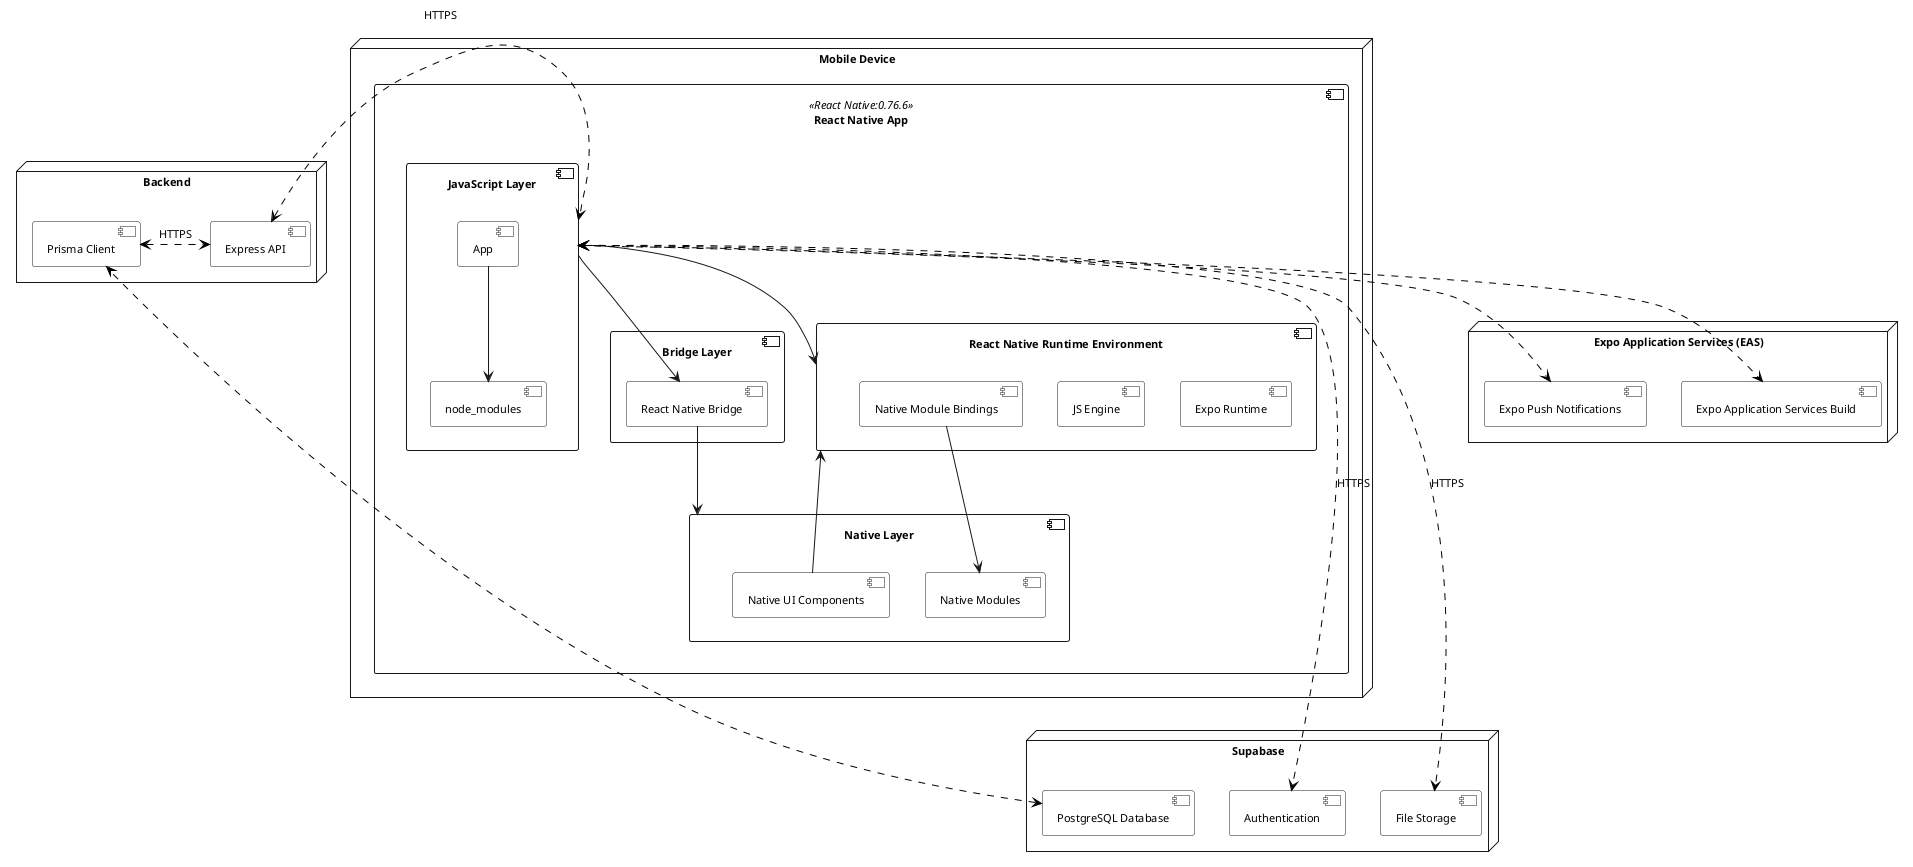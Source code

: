 @startuml architecture_design
skinparam ComponentBackgroundColor white
skinparam defaultTextAlignment center
skinparam defaultFontSize 11

node "Mobile Device" as mobileDevice {
    component "React Native App" as reactNativeApp <<React Native:0.76.6>> {
         component "JavaScript Layer" as jsLayer {
            component "App" as app 
            component "node_modules" as nodeModules
        }
        
        component "Bridge Layer" as bridgeLayer {
            component "React Native Bridge" as bridge
        }
        
        component "Native Layer" as nativeLayer {
            component "Native Modules" as nativeModules
            component "Native UI Components" as nativeComponents
        }

         component "React Native Runtime Environment" as runtime {
            component "Expo Runtime" as expoRuntime 
            component "JS Engine" as jsEngine
            component "Native Module Bindings" as moduleBindings
        }
        
        ' Internal connections
        jsLayer --> bridge
        bridge --> nativeLayer
        jsLayer --> runtime
        app --> nodeModules
        moduleBindings --> nativeModules
        nativeComponents --> runtime
    }

}

node "Backend" as backend {
    component "Express API" as expressAPI
    component "Prisma Client" as prismaClient
}

node "Supabase" as supabase {
    component "Authentication" as auth
    component "File Storage" as fileStorage
    component "PostgreSQL Database" as postgresDB
}

node "Expo Application Services (EAS)" as expoServices {
    component "Expo Push Notifications" as expoPushNotifications
    component "Expo Application Services Build" as expoApplicationServicesBuild
}

jsLayer <..[#000000]l..> expressAPI : <font color=000000>HTTPS</font>
prismaClient <.[#000000]u.> postgresDB
jsLayer <..[#000000]d..> fileStorage : <font color=000000>HTTPS</font>
jsLayer <..[#000000]d..> auth : <font color=000000>HTTPS</font>

expressAPI <.[#000000]l.> prismaClient : <font color=000000>HTTPS</font>
jsLayer <.[#000000]d.> expoPushNotifications
jsLayer <.[#000000]d.> expoApplicationServicesBuild

@enduml
